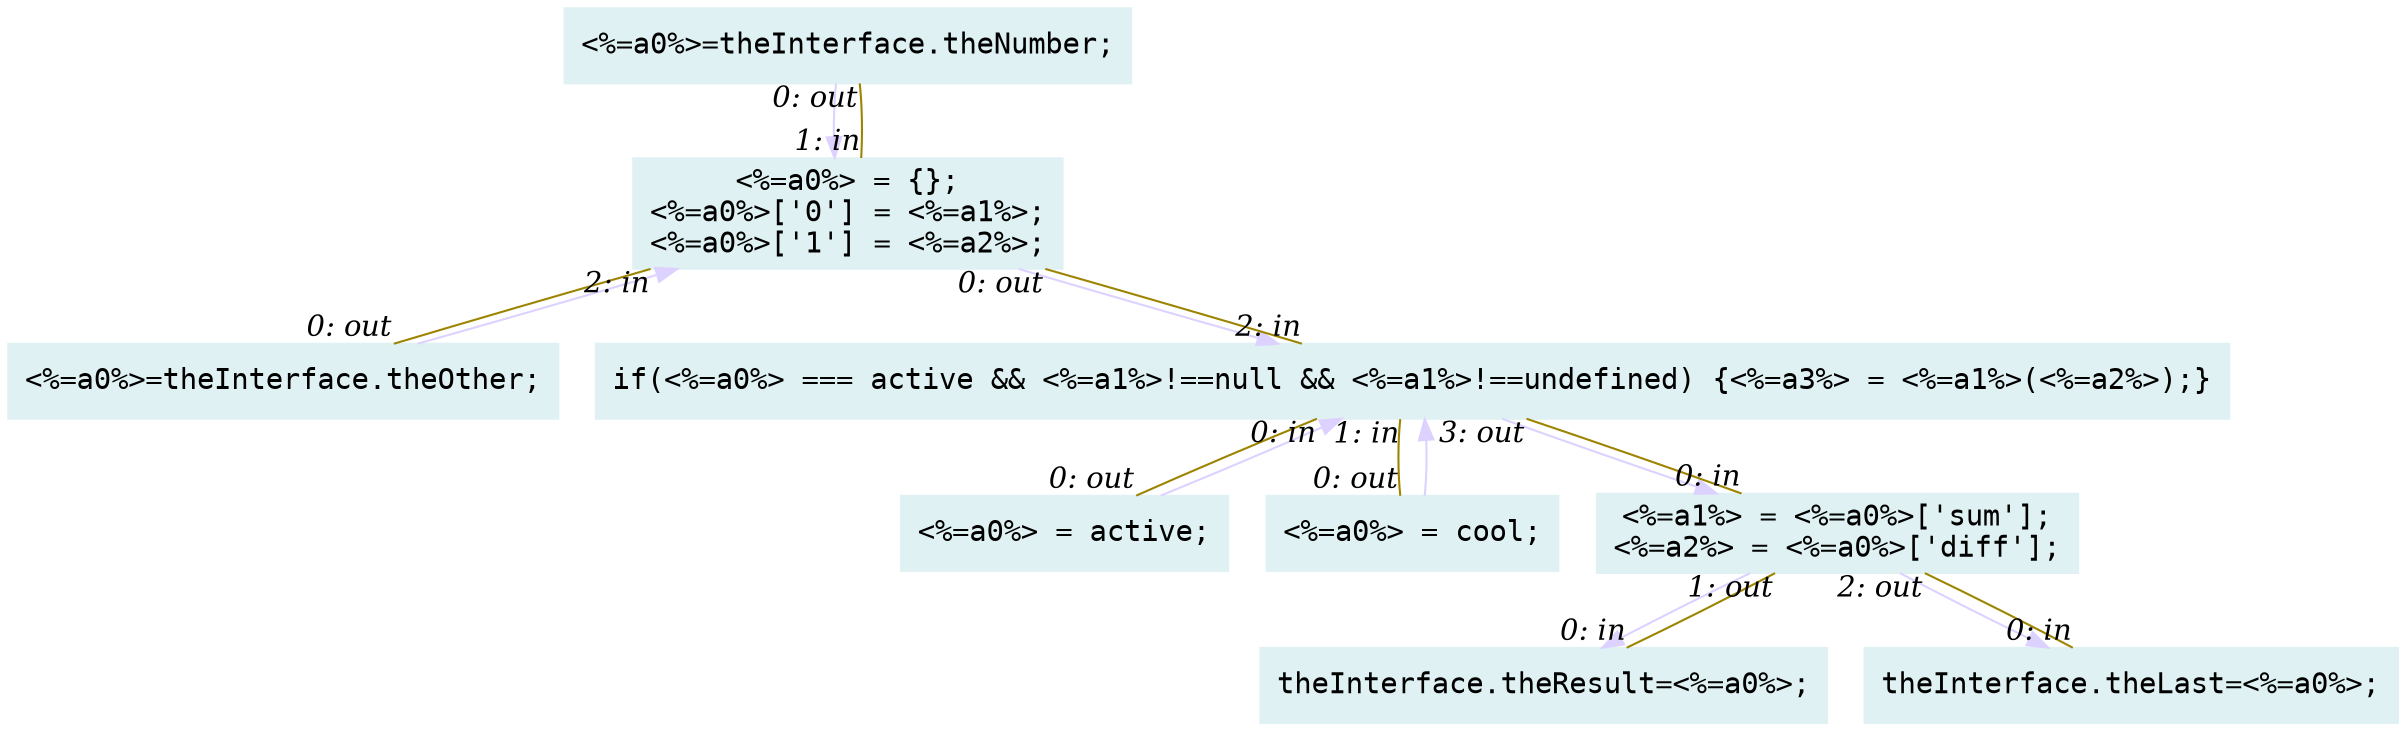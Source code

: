 digraph g{node_992 [shape="box", style="filled", color="#dff1f2", fontname="Courier", label="<%=a0%>=theInterface.theNumber;
" ]
node_994 [shape="box", style="filled", color="#dff1f2", fontname="Courier", label="<%=a0%>=theInterface.theOther;
" ]
node_996 [shape="box", style="filled", color="#dff1f2", fontname="Courier", label="theInterface.theResult=<%=a0%>;
" ]
node_998 [shape="box", style="filled", color="#dff1f2", fontname="Courier", label="theInterface.theLast=<%=a0%>;
" ]
node_1048 [shape="box", style="filled", color="#dff1f2", fontname="Courier", label="<%=a0%> = active;
" ]
node_1051 [shape="box", style="filled", color="#dff1f2", fontname="Courier", label="<%=a0%> = cool;
" ]
node_1053 [shape="box", style="filled", color="#dff1f2", fontname="Courier", label="if(<%=a0%> === active && <%=a1%>!==null && <%=a1%>!==undefined) {<%=a3%> = <%=a1%>(<%=a2%>);}
" ]
node_1082 [shape="box", style="filled", color="#dff1f2", fontname="Courier", label="<%=a0%> = {};
<%=a0%>['0'] = <%=a1%>;
<%=a0%>['1'] = <%=a2%>;
" ]
node_1086 [shape="box", style="filled", color="#dff1f2", fontname="Courier", label="<%=a1%> = <%=a0%>['sum'];
<%=a2%> = <%=a0%>['diff'];
" ]
node_1086 -> node_996 [dir=forward, arrowHead=normal, fontname="Times-Italic", arrowsize=1, color="#ddd2ff", label="",  headlabel="", taillabel="" ]
node_1086 -> node_998 [dir=forward, arrowHead=normal, fontname="Times-Italic", arrowsize=1, color="#ddd2ff", label="",  headlabel="", taillabel="" ]
node_1053 -> node_1086 [dir=forward, arrowHead=normal, fontname="Times-Italic", arrowsize=1, color="#ddd2ff", label="",  headlabel="", taillabel="" ]
node_1082 -> node_1053 [dir=forward, arrowHead=normal, fontname="Times-Italic", arrowsize=1, color="#ddd2ff", label="",  headlabel="", taillabel="" ]
node_992 -> node_1082 [dir=forward, arrowHead=normal, fontname="Times-Italic", arrowsize=1, color="#ddd2ff", label="",  headlabel="", taillabel="" ]
node_994 -> node_1082 [dir=forward, arrowHead=normal, fontname="Times-Italic", arrowsize=1, color="#ddd2ff", label="",  headlabel="", taillabel="" ]
node_1048 -> node_1053 [dir=forward, arrowHead=normal, fontname="Times-Italic", arrowsize=1, color="#ddd2ff", label="",  headlabel="", taillabel="" ]
node_1051 -> node_1053 [dir=forward, arrowHead=normal, fontname="Times-Italic", arrowsize=1, color="#ddd2ff", label="",  headlabel="", taillabel="" ]
node_1053 -> node_1048 [dir=none, arrowHead=none, fontname="Times-Italic", arrowsize=1, color="#9d8400", label="",  headlabel="0: out", taillabel="0: in" ]
node_1053 -> node_1051 [dir=none, arrowHead=none, fontname="Times-Italic", arrowsize=1, color="#9d8400", label="",  headlabel="0: out", taillabel="1: in" ]
node_1082 -> node_992 [dir=none, arrowHead=none, fontname="Times-Italic", arrowsize=1, color="#9d8400", label="",  headlabel="0: out", taillabel="1: in" ]
node_1082 -> node_994 [dir=none, arrowHead=none, fontname="Times-Italic", arrowsize=1, color="#9d8400", label="",  headlabel="0: out", taillabel="2: in" ]
node_1082 -> node_1053 [dir=none, arrowHead=none, fontname="Times-Italic", arrowsize=1, color="#9d8400", label="",  headlabel="2: in", taillabel="0: out" ]
node_1086 -> node_998 [dir=none, arrowHead=none, fontname="Times-Italic", arrowsize=1, color="#9d8400", label="",  headlabel="0: in", taillabel="2: out" ]
node_1086 -> node_996 [dir=none, arrowHead=none, fontname="Times-Italic", arrowsize=1, color="#9d8400", label="",  headlabel="0: in", taillabel="1: out" ]
node_1086 -> node_1053 [dir=none, arrowHead=none, fontname="Times-Italic", arrowsize=1, color="#9d8400", label="",  headlabel="3: out", taillabel="0: in" ]
}